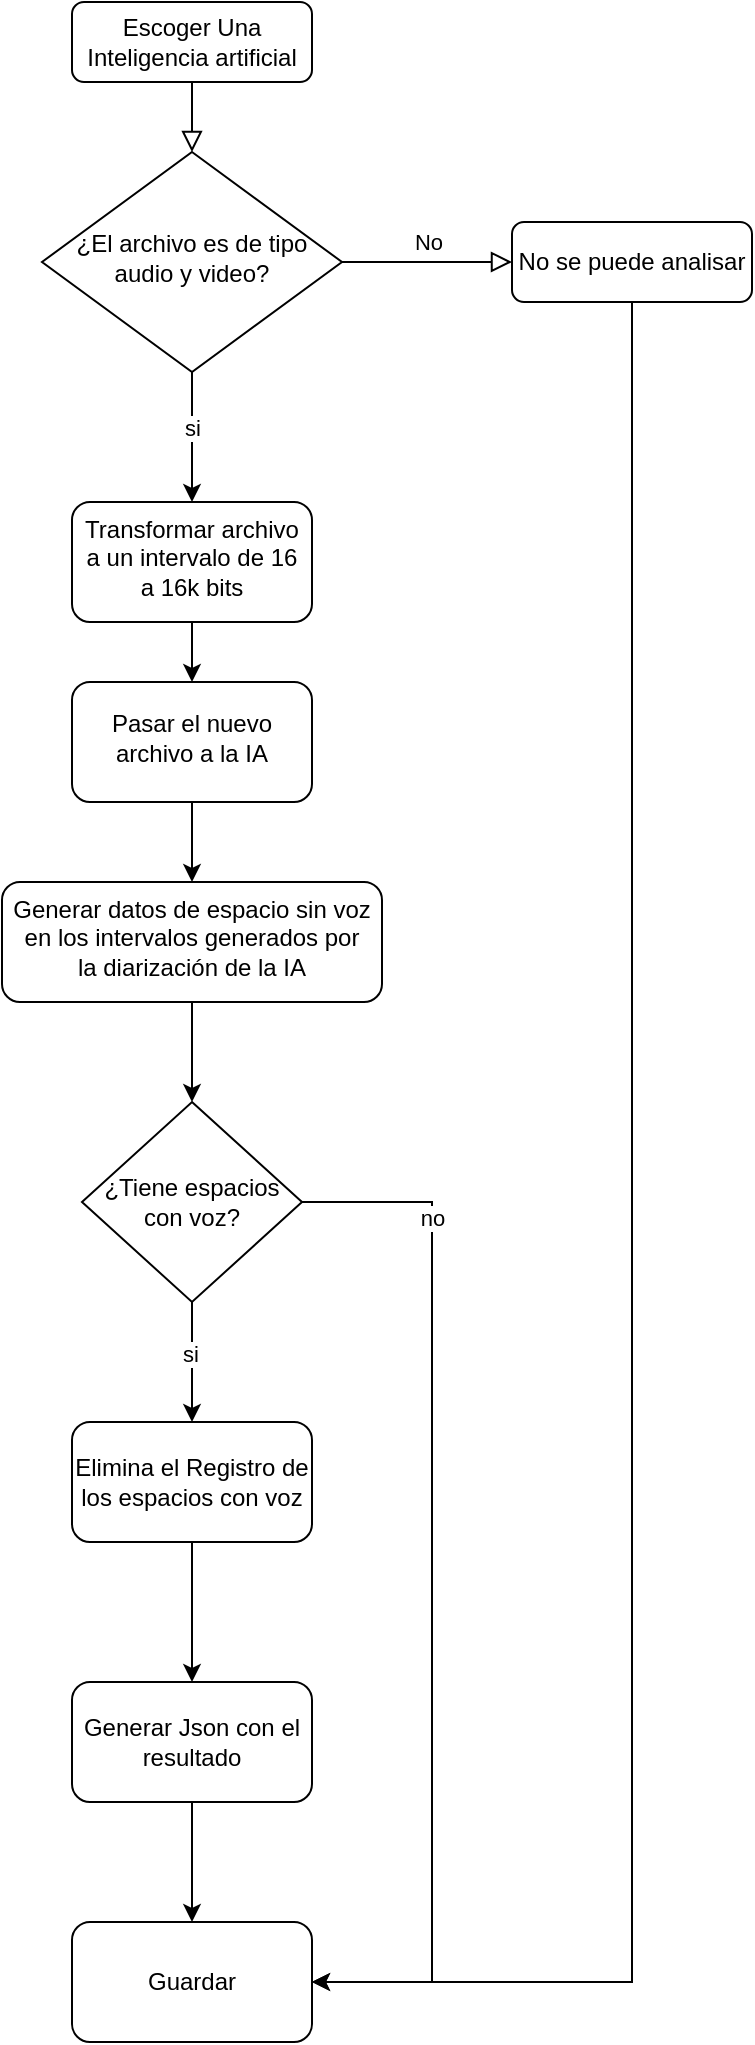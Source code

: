 <mxfile version="28.2.0">
  <diagram id="C5RBs43oDa-KdzZeNtuy" name="Page-1">
    <mxGraphModel dx="1381" dy="817" grid="1" gridSize="10" guides="1" tooltips="1" connect="1" arrows="1" fold="1" page="1" pageScale="1" pageWidth="827" pageHeight="1169" math="0" shadow="0">
      <root>
        <mxCell id="WIyWlLk6GJQsqaUBKTNV-0" />
        <mxCell id="WIyWlLk6GJQsqaUBKTNV-1" parent="WIyWlLk6GJQsqaUBKTNV-0" />
        <mxCell id="WIyWlLk6GJQsqaUBKTNV-2" value="" style="rounded=0;html=1;jettySize=auto;orthogonalLoop=1;fontSize=11;endArrow=block;endFill=0;endSize=8;strokeWidth=1;shadow=0;labelBackgroundColor=none;edgeStyle=orthogonalEdgeStyle;" parent="WIyWlLk6GJQsqaUBKTNV-1" source="WIyWlLk6GJQsqaUBKTNV-3" target="WIyWlLk6GJQsqaUBKTNV-6" edge="1">
          <mxGeometry relative="1" as="geometry" />
        </mxCell>
        <mxCell id="WIyWlLk6GJQsqaUBKTNV-3" value="Escoger Una Inteligencia artificial" style="rounded=1;whiteSpace=wrap;html=1;fontSize=12;glass=0;strokeWidth=1;shadow=0;" parent="WIyWlLk6GJQsqaUBKTNV-1" vertex="1">
          <mxGeometry x="160" y="80" width="120" height="40" as="geometry" />
        </mxCell>
        <mxCell id="WIyWlLk6GJQsqaUBKTNV-5" value="No" style="edgeStyle=orthogonalEdgeStyle;rounded=0;html=1;jettySize=auto;orthogonalLoop=1;fontSize=11;endArrow=block;endFill=0;endSize=8;strokeWidth=1;shadow=0;labelBackgroundColor=none;" parent="WIyWlLk6GJQsqaUBKTNV-1" source="WIyWlLk6GJQsqaUBKTNV-6" target="WIyWlLk6GJQsqaUBKTNV-7" edge="1">
          <mxGeometry y="10" relative="1" as="geometry">
            <mxPoint as="offset" />
          </mxGeometry>
        </mxCell>
        <mxCell id="4gRkuJkwCe749FPj_9jk-7" value="" style="edgeStyle=orthogonalEdgeStyle;rounded=0;orthogonalLoop=1;jettySize=auto;html=1;" edge="1" parent="WIyWlLk6GJQsqaUBKTNV-1" source="WIyWlLk6GJQsqaUBKTNV-6" target="4gRkuJkwCe749FPj_9jk-6">
          <mxGeometry relative="1" as="geometry" />
        </mxCell>
        <mxCell id="4gRkuJkwCe749FPj_9jk-23" value="si" style="edgeLabel;html=1;align=center;verticalAlign=middle;resizable=0;points=[];" vertex="1" connectable="0" parent="4gRkuJkwCe749FPj_9jk-7">
          <mxGeometry x="-0.139" y="3" relative="1" as="geometry">
            <mxPoint x="-3" as="offset" />
          </mxGeometry>
        </mxCell>
        <mxCell id="WIyWlLk6GJQsqaUBKTNV-6" value="¿El archivo es de tipo audio y video?" style="rhombus;whiteSpace=wrap;html=1;shadow=0;fontFamily=Helvetica;fontSize=12;align=center;strokeWidth=1;spacing=6;spacingTop=-4;" parent="WIyWlLk6GJQsqaUBKTNV-1" vertex="1">
          <mxGeometry x="145" y="155" width="150" height="110" as="geometry" />
        </mxCell>
        <mxCell id="4gRkuJkwCe749FPj_9jk-28" style="edgeStyle=orthogonalEdgeStyle;rounded=0;orthogonalLoop=1;jettySize=auto;html=1;entryX=1;entryY=0.5;entryDx=0;entryDy=0;exitX=0.5;exitY=1;exitDx=0;exitDy=0;" edge="1" parent="WIyWlLk6GJQsqaUBKTNV-1" source="WIyWlLk6GJQsqaUBKTNV-7" target="4gRkuJkwCe749FPj_9jk-26">
          <mxGeometry relative="1" as="geometry">
            <mxPoint x="340" y="1073" as="targetPoint" />
            <Array as="points">
              <mxPoint x="440" y="1070" />
            </Array>
          </mxGeometry>
        </mxCell>
        <mxCell id="WIyWlLk6GJQsqaUBKTNV-7" value="No se puede analisar" style="rounded=1;whiteSpace=wrap;html=1;fontSize=12;glass=0;strokeWidth=1;shadow=0;" parent="WIyWlLk6GJQsqaUBKTNV-1" vertex="1">
          <mxGeometry x="380" y="190" width="120" height="40" as="geometry" />
        </mxCell>
        <mxCell id="4gRkuJkwCe749FPj_9jk-9" value="" style="edgeStyle=orthogonalEdgeStyle;rounded=0;orthogonalLoop=1;jettySize=auto;html=1;" edge="1" parent="WIyWlLk6GJQsqaUBKTNV-1" source="4gRkuJkwCe749FPj_9jk-6" target="4gRkuJkwCe749FPj_9jk-8">
          <mxGeometry relative="1" as="geometry" />
        </mxCell>
        <mxCell id="4gRkuJkwCe749FPj_9jk-6" value="Transformar archivo a un intervalo de 16 a 16k bits" style="rounded=1;whiteSpace=wrap;html=1;shadow=0;strokeWidth=1;spacing=6;spacingTop=-4;" vertex="1" parent="WIyWlLk6GJQsqaUBKTNV-1">
          <mxGeometry x="160" y="330" width="120" height="60" as="geometry" />
        </mxCell>
        <mxCell id="4gRkuJkwCe749FPj_9jk-13" value="" style="edgeStyle=orthogonalEdgeStyle;rounded=0;orthogonalLoop=1;jettySize=auto;html=1;" edge="1" parent="WIyWlLk6GJQsqaUBKTNV-1" source="4gRkuJkwCe749FPj_9jk-8" target="4gRkuJkwCe749FPj_9jk-12">
          <mxGeometry relative="1" as="geometry" />
        </mxCell>
        <mxCell id="4gRkuJkwCe749FPj_9jk-8" value="Pasar el nuevo archivo a la IA" style="whiteSpace=wrap;html=1;rounded=1;shadow=0;strokeWidth=1;spacing=6;spacingTop=-4;" vertex="1" parent="WIyWlLk6GJQsqaUBKTNV-1">
          <mxGeometry x="160" y="420" width="120" height="60" as="geometry" />
        </mxCell>
        <mxCell id="4gRkuJkwCe749FPj_9jk-19" style="edgeStyle=orthogonalEdgeStyle;rounded=0;orthogonalLoop=1;jettySize=auto;html=1;entryX=0.5;entryY=0;entryDx=0;entryDy=0;" edge="1" parent="WIyWlLk6GJQsqaUBKTNV-1" source="4gRkuJkwCe749FPj_9jk-12" target="4gRkuJkwCe749FPj_9jk-16">
          <mxGeometry relative="1" as="geometry" />
        </mxCell>
        <mxCell id="4gRkuJkwCe749FPj_9jk-12" value="Generar datos de espacio sin voz en los intervalos generados por la diarización de la IA" style="whiteSpace=wrap;html=1;rounded=1;shadow=0;strokeWidth=1;spacing=6;spacingTop=-4;" vertex="1" parent="WIyWlLk6GJQsqaUBKTNV-1">
          <mxGeometry x="125" y="520" width="190" height="60" as="geometry" />
        </mxCell>
        <mxCell id="4gRkuJkwCe749FPj_9jk-18" value="" style="edgeStyle=orthogonalEdgeStyle;rounded=0;orthogonalLoop=1;jettySize=auto;html=1;" edge="1" parent="WIyWlLk6GJQsqaUBKTNV-1" source="4gRkuJkwCe749FPj_9jk-16" target="4gRkuJkwCe749FPj_9jk-17">
          <mxGeometry relative="1" as="geometry" />
        </mxCell>
        <mxCell id="4gRkuJkwCe749FPj_9jk-20" value="si" style="edgeLabel;html=1;align=center;verticalAlign=middle;resizable=0;points=[];" vertex="1" connectable="0" parent="4gRkuJkwCe749FPj_9jk-18">
          <mxGeometry x="-0.133" y="-1" relative="1" as="geometry">
            <mxPoint as="offset" />
          </mxGeometry>
        </mxCell>
        <mxCell id="4gRkuJkwCe749FPj_9jk-21" style="edgeStyle=orthogonalEdgeStyle;rounded=0;orthogonalLoop=1;jettySize=auto;html=1;exitX=1;exitY=0.5;exitDx=0;exitDy=0;entryX=1;entryY=0.5;entryDx=0;entryDy=0;" edge="1" parent="WIyWlLk6GJQsqaUBKTNV-1" source="4gRkuJkwCe749FPj_9jk-16" target="4gRkuJkwCe749FPj_9jk-26">
          <mxGeometry relative="1" as="geometry">
            <mxPoint x="380" y="950" as="targetPoint" />
            <Array as="points">
              <mxPoint x="340" y="680" />
              <mxPoint x="340" y="1070" />
            </Array>
          </mxGeometry>
        </mxCell>
        <mxCell id="4gRkuJkwCe749FPj_9jk-22" value="no" style="edgeLabel;html=1;align=center;verticalAlign=middle;resizable=0;points=[];" vertex="1" connectable="0" parent="4gRkuJkwCe749FPj_9jk-21">
          <mxGeometry x="-0.393" relative="1" as="geometry">
            <mxPoint y="-84" as="offset" />
          </mxGeometry>
        </mxCell>
        <mxCell id="4gRkuJkwCe749FPj_9jk-16" value="¿Tiene espacios con voz?" style="rhombus;whiteSpace=wrap;html=1;" vertex="1" parent="WIyWlLk6GJQsqaUBKTNV-1">
          <mxGeometry x="165" y="630" width="110" height="100" as="geometry" />
        </mxCell>
        <mxCell id="4gRkuJkwCe749FPj_9jk-25" value="" style="edgeStyle=orthogonalEdgeStyle;rounded=0;orthogonalLoop=1;jettySize=auto;html=1;" edge="1" parent="WIyWlLk6GJQsqaUBKTNV-1" source="4gRkuJkwCe749FPj_9jk-17" target="4gRkuJkwCe749FPj_9jk-24">
          <mxGeometry relative="1" as="geometry" />
        </mxCell>
        <mxCell id="4gRkuJkwCe749FPj_9jk-17" value="Elimina el Registro de los espacios con voz" style="rounded=1;whiteSpace=wrap;html=1;" vertex="1" parent="WIyWlLk6GJQsqaUBKTNV-1">
          <mxGeometry x="160" y="790" width="120" height="60" as="geometry" />
        </mxCell>
        <mxCell id="4gRkuJkwCe749FPj_9jk-27" value="" style="edgeStyle=orthogonalEdgeStyle;rounded=0;orthogonalLoop=1;jettySize=auto;html=1;" edge="1" parent="WIyWlLk6GJQsqaUBKTNV-1" source="4gRkuJkwCe749FPj_9jk-24" target="4gRkuJkwCe749FPj_9jk-26">
          <mxGeometry relative="1" as="geometry" />
        </mxCell>
        <mxCell id="4gRkuJkwCe749FPj_9jk-24" value="Generar Json con el resultado" style="whiteSpace=wrap;html=1;rounded=1;" vertex="1" parent="WIyWlLk6GJQsqaUBKTNV-1">
          <mxGeometry x="160" y="920" width="120" height="60" as="geometry" />
        </mxCell>
        <mxCell id="4gRkuJkwCe749FPj_9jk-26" value="Guardar" style="whiteSpace=wrap;html=1;rounded=1;" vertex="1" parent="WIyWlLk6GJQsqaUBKTNV-1">
          <mxGeometry x="160" y="1040" width="120" height="60" as="geometry" />
        </mxCell>
      </root>
    </mxGraphModel>
  </diagram>
</mxfile>
